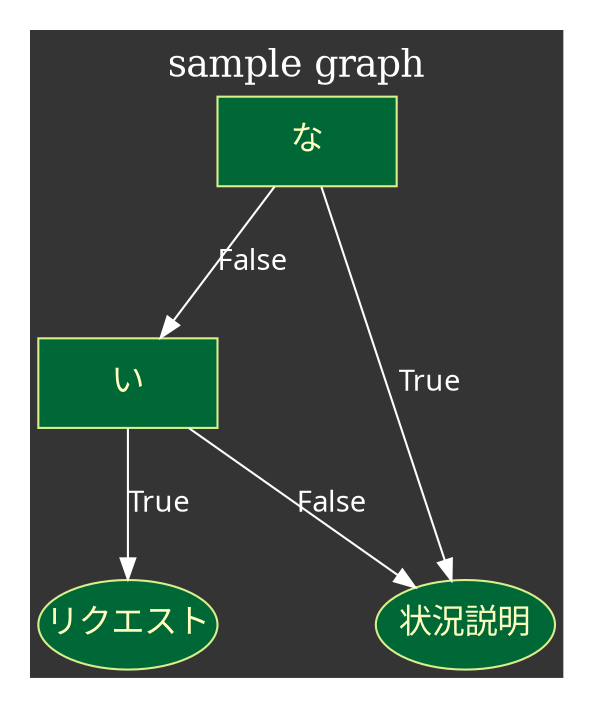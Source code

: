 digraph graph_name {
  graph [
    charset = "UTF-8";
    label = "sample graph",
    labelloc = "t",
    labeljust = "c",
    bgcolor = "#343434",
    fontcolor = white,
    fontsize = 18,
    style = "filled",
    rankdir = TB,
    margin = 0.2,
    splines = spline,
    ranksep = 1.0,
    nodesep = 0.9
  ];

  node [
    colorscheme = "rdylgn11"
    style = "solid,filled",
    fontsize = 16,
    fontcolor = 6,
    fontname = "Migu 1M",
    color = 7,
    fillcolor = 11,
    fixedsize = true,
    height = 0.6,
    width = 1.2
  ];

  edge [
    style = solid,
    fontsize = 14,
    fontcolor = white,
    fontname = "Migu 1M",
    color = white,
    labelfloat = true,
    labeldistance = 2.5,
    labelangle = 70
  ];
  // node definitions
  な [shape = box];
  い [shape = box];
  // edge definitions
  な -> い [label = "False", arrowhead = normal];
  な -> 状況説明 [label = "True", arrowhead = normal];
  い -> リクエスト [label = "True", arrowhead = normal];
  い -> 状況説明 [label = "False", arrowhead = normal];
 }


